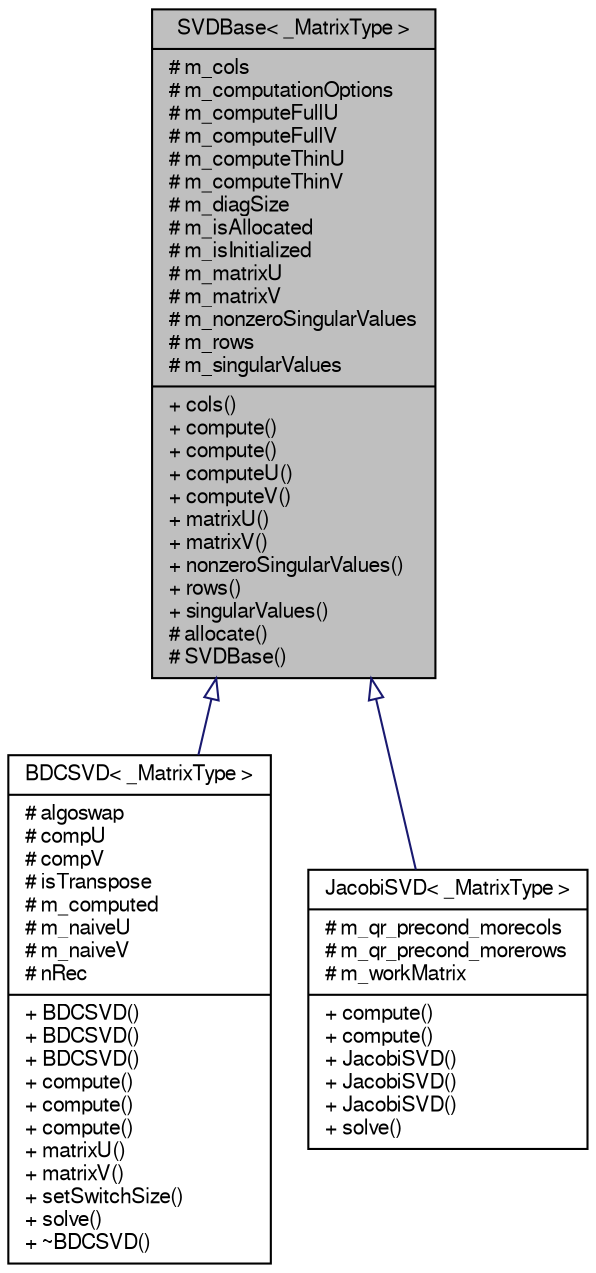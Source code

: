 digraph "SVDBase&lt; _MatrixType &gt;"
{
  edge [fontname="FreeSans",fontsize="10",labelfontname="FreeSans",labelfontsize="10"];
  node [fontname="FreeSans",fontsize="10",shape=record];
  Node1 [label="{SVDBase\< _MatrixType \>\n|# m_cols\l# m_computationOptions\l# m_computeFullU\l# m_computeFullV\l# m_computeThinU\l# m_computeThinV\l# m_diagSize\l# m_isAllocated\l# m_isInitialized\l# m_matrixU\l# m_matrixV\l# m_nonzeroSingularValues\l# m_rows\l# m_singularValues\l|+ cols()\l+ compute()\l+ compute()\l+ computeU()\l+ computeV()\l+ matrixU()\l+ matrixV()\l+ nonzeroSingularValues()\l+ rows()\l+ singularValues()\l# allocate()\l# SVDBase()\l}",height=0.2,width=0.4,color="black", fillcolor="grey75", style="filled" fontcolor="black"];
  Node1 -> Node2 [dir="back",color="midnightblue",fontsize="10",style="solid",arrowtail="onormal",fontname="FreeSans"];
  Node2 [label="{BDCSVD\< _MatrixType \>\n|# algoswap\l# compU\l# compV\l# isTranspose\l# m_computed\l# m_naiveU\l# m_naiveV\l# nRec\l|+ BDCSVD()\l+ BDCSVD()\l+ BDCSVD()\l+ compute()\l+ compute()\l+ compute()\l+ matrixU()\l+ matrixV()\l+ setSwitchSize()\l+ solve()\l+ ~BDCSVD()\l}",height=0.2,width=0.4,color="black", fillcolor="white", style="filled",URL="$classEigen_1_1BDCSVD.html",tooltip="class Bidiagonal Divide and Conquer SVD "];
  Node1 -> Node3 [dir="back",color="midnightblue",fontsize="10",style="solid",arrowtail="onormal",fontname="FreeSans"];
  Node3 [label="{JacobiSVD\< _MatrixType \>\n|# m_qr_precond_morecols\l# m_qr_precond_morerows\l# m_workMatrix\l|+ compute()\l+ compute()\l+ JacobiSVD()\l+ JacobiSVD()\l+ JacobiSVD()\l+ solve()\l}",height=0.2,width=0.4,color="black", fillcolor="white", style="filled",URL="$classEigen_1_1JacobiSVD.html",tooltip="Two-sided Jacobi SVD decomposition of a rectangular matrix. "];
}
